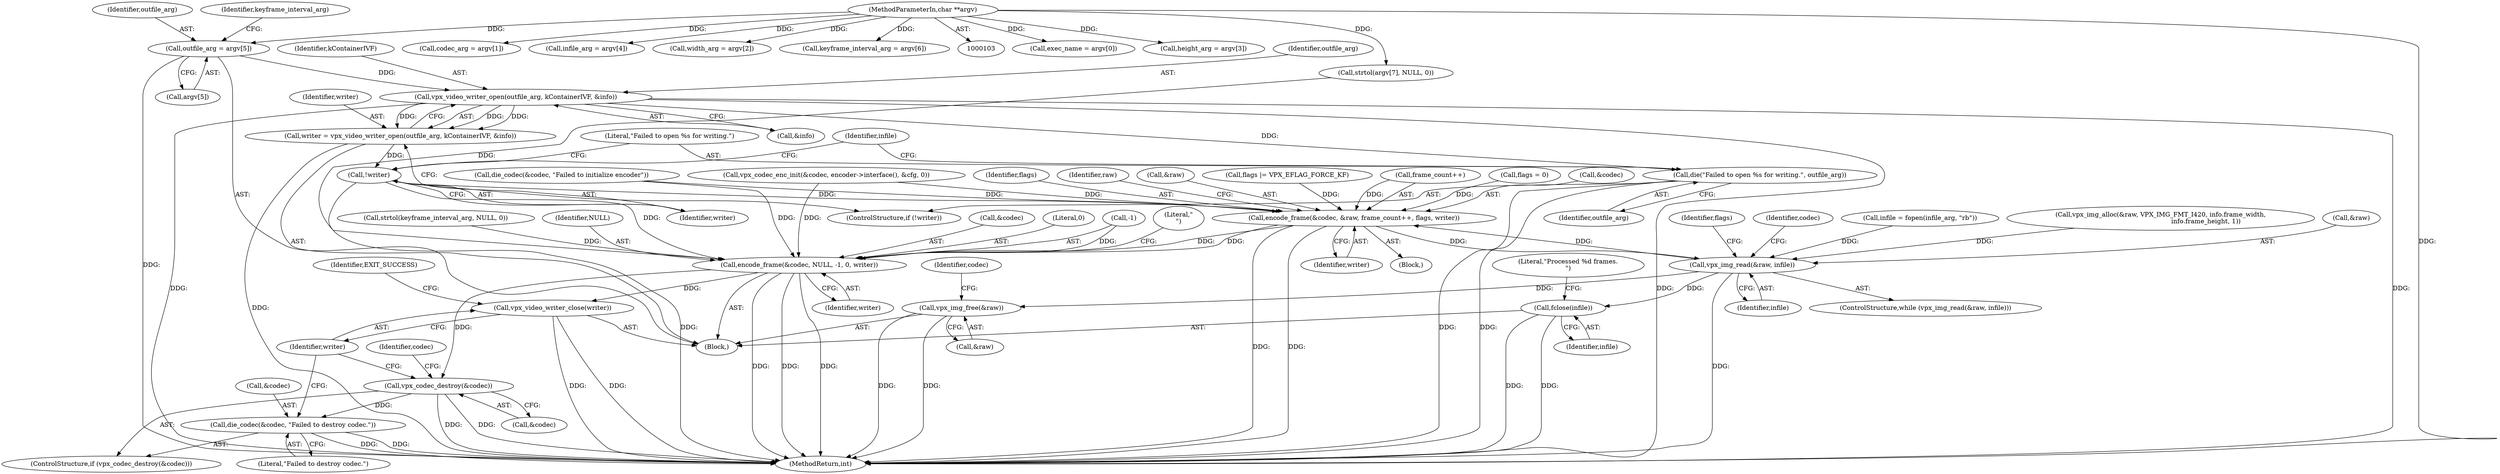 digraph "1_Android_5a9753fca56f0eeb9f61e342b2fccffc364f9426_14@API" {
"1000393" [label="(Call,vpx_video_writer_open(outfile_arg, kContainerIVF, &info))"];
"1000197" [label="(Call,outfile_arg = argv[5])"];
"1000105" [label="(MethodParameterIn,char **argv)"];
"1000391" [label="(Call,writer = vpx_video_writer_open(outfile_arg, kContainerIVF, &info))"];
"1000399" [label="(Call,!writer)"];
"1000449" [label="(Call,encode_frame(&codec, &raw, frame_count++, flags, writer))"];
"1000427" [label="(Call,vpx_img_read(&raw, infile))"];
"1000468" [label="(Call,fclose(infile))"];
"1000473" [label="(Call,vpx_img_free(&raw))"];
"1000458" [label="(Call,encode_frame(&codec, NULL, -1, 0, writer))"];
"1000477" [label="(Call,vpx_codec_destroy(&codec))"];
"1000480" [label="(Call,die_codec(&codec, \"Failed to destroy codec.\"))"];
"1000484" [label="(Call,vpx_video_writer_close(writer))"];
"1000401" [label="(Call,die(\"Failed to open %s for writing.\", outfile_arg))"];
"1000166" [label="(Call,exec_name = argv[0])"];
"1000403" [label="(Identifier,outfile_arg)"];
"1000454" [label="(Call,frame_count++)"];
"1000401" [label="(Call,die(\"Failed to open %s for writing.\", outfile_arg))"];
"1000198" [label="(Identifier,outfile_arg)"];
"1000430" [label="(Identifier,infile)"];
"1000459" [label="(Call,&codec)"];
"1000197" [label="(Call,outfile_arg = argv[5])"];
"1000457" [label="(Identifier,writer)"];
"1000461" [label="(Identifier,NULL)"];
"1000422" [label="(Call,die_codec(&codec, \"Failed to initialize encoder\"))"];
"1000478" [label="(Call,&codec)"];
"1000393" [label="(Call,vpx_video_writer_open(outfile_arg, kContainerIVF, &info))"];
"1000187" [label="(Call,height_arg = argv[3])"];
"1000384" [label="(Call,strtol(argv[7], NULL, 0))"];
"1000392" [label="(Identifier,writer)"];
"1000433" [label="(Call,flags = 0)"];
"1000484" [label="(Call,vpx_video_writer_close(writer))"];
"1000482" [label="(Identifier,codec)"];
"1000481" [label="(Call,&codec)"];
"1000415" [label="(Call,vpx_codec_enc_init(&codec, encoder->interface(), &cfg, 0))"];
"1000177" [label="(Call,codec_arg = argv[1])"];
"1000199" [label="(Call,argv[5])"];
"1000406" [label="(Call,infile = fopen(infile_arg, \"rb\"))"];
"1000395" [label="(Identifier,kContainerIVF)"];
"1000465" [label="(Identifier,writer)"];
"1000394" [label="(Identifier,outfile_arg)"];
"1000203" [label="(Identifier,keyframe_interval_arg)"];
"1000402" [label="(Literal,\"Failed to open %s for writing.\")"];
"1000192" [label="(Call,infile_arg = argv[4])"];
"1000450" [label="(Call,&codec)"];
"1000292" [label="(Call,vpx_img_alloc(&raw, VPX_IMG_FMT_I420, info.frame_width,\n                                             info.frame_height, 1))"];
"1000473" [label="(Call,vpx_img_free(&raw))"];
"1000480" [label="(Call,die_codec(&codec, \"Failed to destroy codec.\"))"];
"1000458" [label="(Call,encode_frame(&codec, NULL, -1, 0, writer))"];
"1000456" [label="(Identifier,flags)"];
"1000407" [label="(Identifier,infile)"];
"1000464" [label="(Literal,0)"];
"1000468" [label="(Call,fclose(infile))"];
"1000391" [label="(Call,writer = vpx_video_writer_open(outfile_arg, kContainerIVF, &info))"];
"1000396" [label="(Call,&info)"];
"1000471" [label="(Literal,\"Processed %d frames.\n\")"];
"1000398" [label="(ControlStructure,if (!writer))"];
"1000426" [label="(ControlStructure,while (vpx_img_read(&raw, infile)))"];
"1000427" [label="(Call,vpx_img_read(&raw, infile))"];
"1000477" [label="(Call,vpx_codec_destroy(&codec))"];
"1000429" [label="(Identifier,raw)"];
"1000182" [label="(Call,width_arg = argv[2])"];
"1000469" [label="(Identifier,infile)"];
"1000462" [label="(Call,-1)"];
"1000467" [label="(Literal,\"\n\")"];
"1000428" [label="(Call,&raw)"];
"1000487" [label="(Identifier,EXIT_SUCCESS)"];
"1000399" [label="(Call,!writer)"];
"1000485" [label="(Identifier,writer)"];
"1000400" [label="(Identifier,writer)"];
"1000308" [label="(Call,strtol(keyframe_interval_arg, NULL, 0))"];
"1000452" [label="(Call,&raw)"];
"1000488" [label="(MethodReturn,int)"];
"1000105" [label="(MethodParameterIn,char **argv)"];
"1000431" [label="(Block,)"];
"1000479" [label="(Identifier,codec)"];
"1000446" [label="(Call,flags |= VPX_EFLAG_FORCE_KF)"];
"1000106" [label="(Block,)"];
"1000434" [label="(Identifier,flags)"];
"1000449" [label="(Call,encode_frame(&codec, &raw, frame_count++, flags, writer))"];
"1000483" [label="(Literal,\"Failed to destroy codec.\")"];
"1000460" [label="(Identifier,codec)"];
"1000474" [label="(Call,&raw)"];
"1000476" [label="(ControlStructure,if (vpx_codec_destroy(&codec)))"];
"1000202" [label="(Call,keyframe_interval_arg = argv[6])"];
"1000393" -> "1000391"  [label="AST: "];
"1000393" -> "1000396"  [label="CFG: "];
"1000394" -> "1000393"  [label="AST: "];
"1000395" -> "1000393"  [label="AST: "];
"1000396" -> "1000393"  [label="AST: "];
"1000391" -> "1000393"  [label="CFG: "];
"1000393" -> "1000488"  [label="DDG: "];
"1000393" -> "1000488"  [label="DDG: "];
"1000393" -> "1000488"  [label="DDG: "];
"1000393" -> "1000391"  [label="DDG: "];
"1000393" -> "1000391"  [label="DDG: "];
"1000393" -> "1000391"  [label="DDG: "];
"1000197" -> "1000393"  [label="DDG: "];
"1000393" -> "1000401"  [label="DDG: "];
"1000197" -> "1000106"  [label="AST: "];
"1000197" -> "1000199"  [label="CFG: "];
"1000198" -> "1000197"  [label="AST: "];
"1000199" -> "1000197"  [label="AST: "];
"1000203" -> "1000197"  [label="CFG: "];
"1000197" -> "1000488"  [label="DDG: "];
"1000105" -> "1000197"  [label="DDG: "];
"1000105" -> "1000103"  [label="AST: "];
"1000105" -> "1000488"  [label="DDG: "];
"1000105" -> "1000166"  [label="DDG: "];
"1000105" -> "1000177"  [label="DDG: "];
"1000105" -> "1000182"  [label="DDG: "];
"1000105" -> "1000187"  [label="DDG: "];
"1000105" -> "1000192"  [label="DDG: "];
"1000105" -> "1000202"  [label="DDG: "];
"1000105" -> "1000384"  [label="DDG: "];
"1000391" -> "1000106"  [label="AST: "];
"1000392" -> "1000391"  [label="AST: "];
"1000400" -> "1000391"  [label="CFG: "];
"1000391" -> "1000488"  [label="DDG: "];
"1000391" -> "1000399"  [label="DDG: "];
"1000399" -> "1000398"  [label="AST: "];
"1000399" -> "1000400"  [label="CFG: "];
"1000400" -> "1000399"  [label="AST: "];
"1000402" -> "1000399"  [label="CFG: "];
"1000407" -> "1000399"  [label="CFG: "];
"1000399" -> "1000488"  [label="DDG: "];
"1000399" -> "1000449"  [label="DDG: "];
"1000399" -> "1000458"  [label="DDG: "];
"1000449" -> "1000431"  [label="AST: "];
"1000449" -> "1000457"  [label="CFG: "];
"1000450" -> "1000449"  [label="AST: "];
"1000452" -> "1000449"  [label="AST: "];
"1000454" -> "1000449"  [label="AST: "];
"1000456" -> "1000449"  [label="AST: "];
"1000457" -> "1000449"  [label="AST: "];
"1000429" -> "1000449"  [label="CFG: "];
"1000449" -> "1000488"  [label="DDG: "];
"1000449" -> "1000488"  [label="DDG: "];
"1000449" -> "1000427"  [label="DDG: "];
"1000415" -> "1000449"  [label="DDG: "];
"1000422" -> "1000449"  [label="DDG: "];
"1000427" -> "1000449"  [label="DDG: "];
"1000454" -> "1000449"  [label="DDG: "];
"1000433" -> "1000449"  [label="DDG: "];
"1000446" -> "1000449"  [label="DDG: "];
"1000449" -> "1000458"  [label="DDG: "];
"1000449" -> "1000458"  [label="DDG: "];
"1000427" -> "1000426"  [label="AST: "];
"1000427" -> "1000430"  [label="CFG: "];
"1000428" -> "1000427"  [label="AST: "];
"1000430" -> "1000427"  [label="AST: "];
"1000434" -> "1000427"  [label="CFG: "];
"1000460" -> "1000427"  [label="CFG: "];
"1000427" -> "1000488"  [label="DDG: "];
"1000292" -> "1000427"  [label="DDG: "];
"1000406" -> "1000427"  [label="DDG: "];
"1000427" -> "1000468"  [label="DDG: "];
"1000427" -> "1000473"  [label="DDG: "];
"1000468" -> "1000106"  [label="AST: "];
"1000468" -> "1000469"  [label="CFG: "];
"1000469" -> "1000468"  [label="AST: "];
"1000471" -> "1000468"  [label="CFG: "];
"1000468" -> "1000488"  [label="DDG: "];
"1000468" -> "1000488"  [label="DDG: "];
"1000473" -> "1000106"  [label="AST: "];
"1000473" -> "1000474"  [label="CFG: "];
"1000474" -> "1000473"  [label="AST: "];
"1000479" -> "1000473"  [label="CFG: "];
"1000473" -> "1000488"  [label="DDG: "];
"1000473" -> "1000488"  [label="DDG: "];
"1000458" -> "1000106"  [label="AST: "];
"1000458" -> "1000465"  [label="CFG: "];
"1000459" -> "1000458"  [label="AST: "];
"1000461" -> "1000458"  [label="AST: "];
"1000462" -> "1000458"  [label="AST: "];
"1000464" -> "1000458"  [label="AST: "];
"1000465" -> "1000458"  [label="AST: "];
"1000467" -> "1000458"  [label="CFG: "];
"1000458" -> "1000488"  [label="DDG: "];
"1000458" -> "1000488"  [label="DDG: "];
"1000458" -> "1000488"  [label="DDG: "];
"1000415" -> "1000458"  [label="DDG: "];
"1000422" -> "1000458"  [label="DDG: "];
"1000308" -> "1000458"  [label="DDG: "];
"1000384" -> "1000458"  [label="DDG: "];
"1000462" -> "1000458"  [label="DDG: "];
"1000458" -> "1000477"  [label="DDG: "];
"1000458" -> "1000484"  [label="DDG: "];
"1000477" -> "1000476"  [label="AST: "];
"1000477" -> "1000478"  [label="CFG: "];
"1000478" -> "1000477"  [label="AST: "];
"1000482" -> "1000477"  [label="CFG: "];
"1000485" -> "1000477"  [label="CFG: "];
"1000477" -> "1000488"  [label="DDG: "];
"1000477" -> "1000488"  [label="DDG: "];
"1000477" -> "1000480"  [label="DDG: "];
"1000480" -> "1000476"  [label="AST: "];
"1000480" -> "1000483"  [label="CFG: "];
"1000481" -> "1000480"  [label="AST: "];
"1000483" -> "1000480"  [label="AST: "];
"1000485" -> "1000480"  [label="CFG: "];
"1000480" -> "1000488"  [label="DDG: "];
"1000480" -> "1000488"  [label="DDG: "];
"1000484" -> "1000106"  [label="AST: "];
"1000484" -> "1000485"  [label="CFG: "];
"1000485" -> "1000484"  [label="AST: "];
"1000487" -> "1000484"  [label="CFG: "];
"1000484" -> "1000488"  [label="DDG: "];
"1000484" -> "1000488"  [label="DDG: "];
"1000401" -> "1000398"  [label="AST: "];
"1000401" -> "1000403"  [label="CFG: "];
"1000402" -> "1000401"  [label="AST: "];
"1000403" -> "1000401"  [label="AST: "];
"1000407" -> "1000401"  [label="CFG: "];
"1000401" -> "1000488"  [label="DDG: "];
"1000401" -> "1000488"  [label="DDG: "];
}
